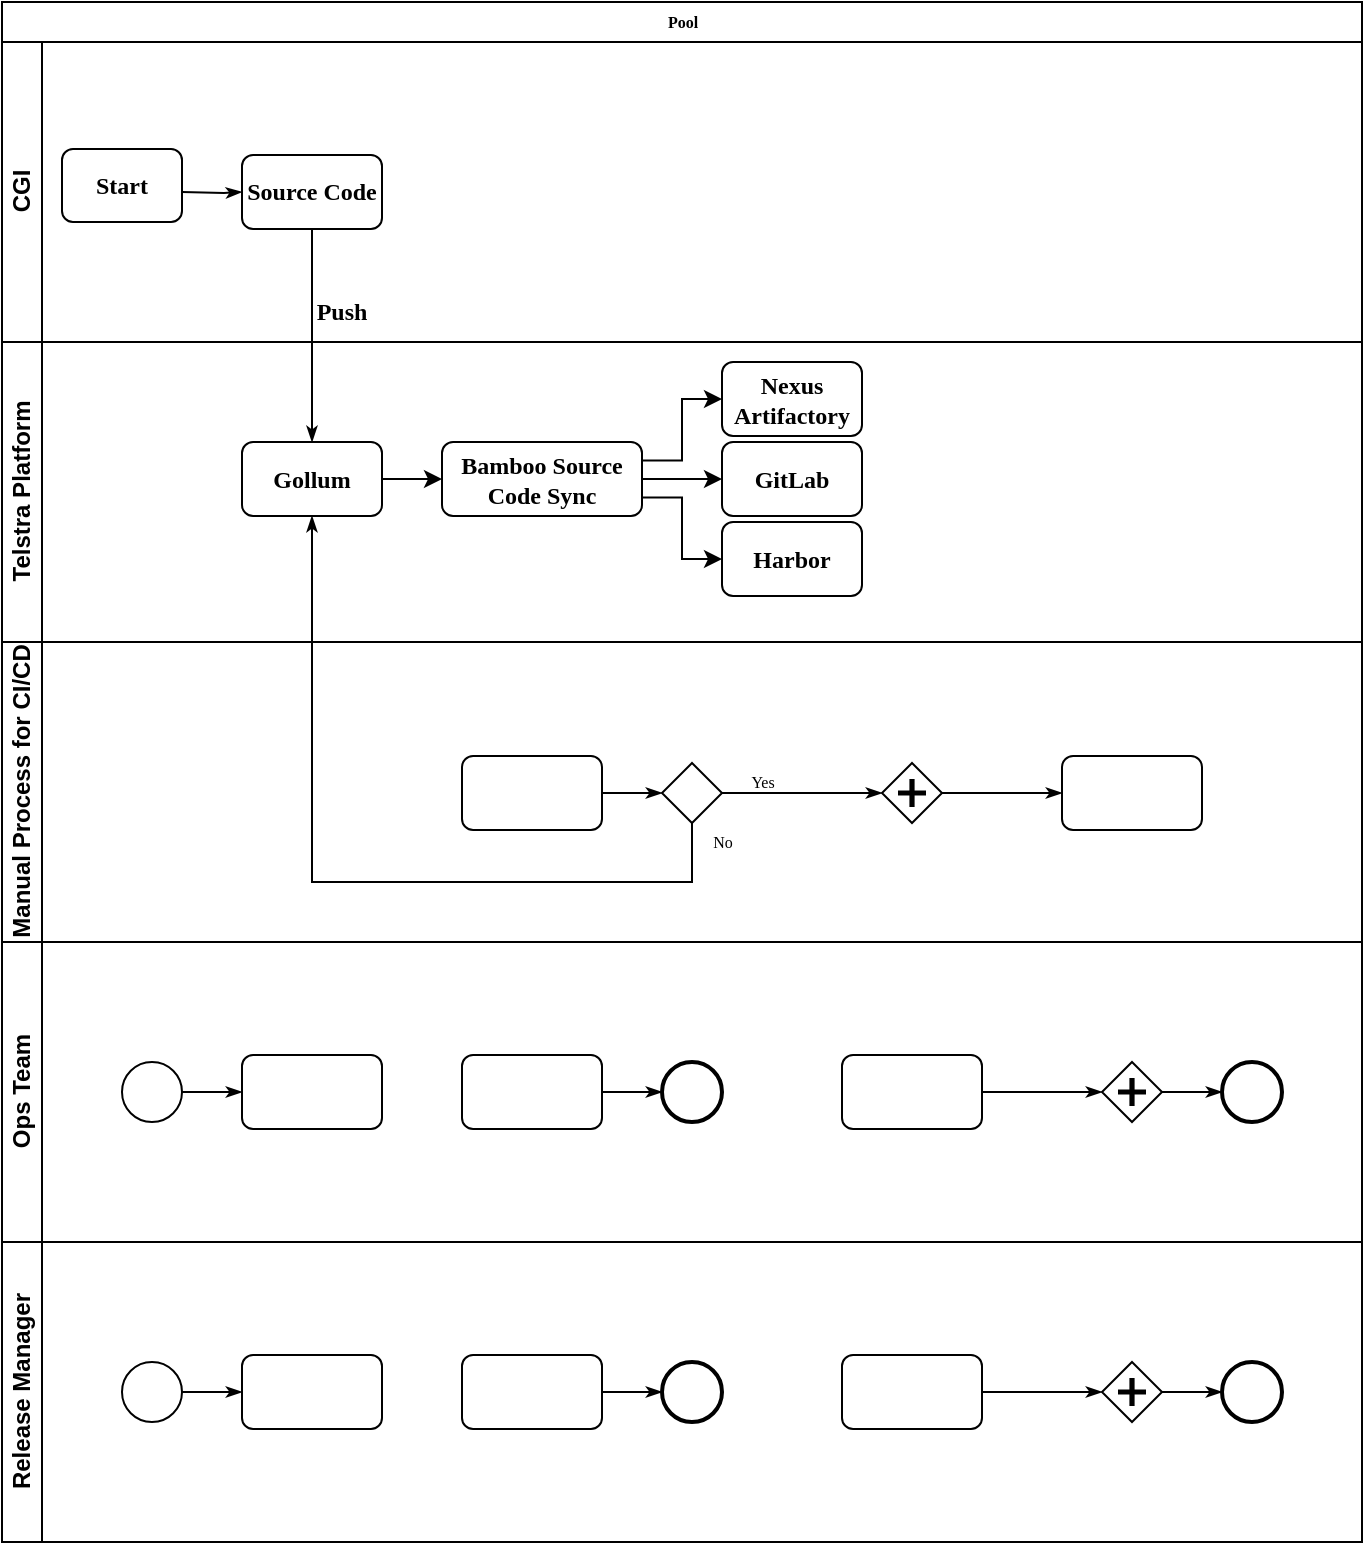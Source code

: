 <mxfile version="20.5.1" type="github">
  <diagram id="tWKk6uHT_sZjGpwcs3K3" name="Page-1">
    <mxGraphModel dx="1038" dy="571" grid="1" gridSize="10" guides="1" tooltips="1" connect="1" arrows="1" fold="1" page="1" pageScale="1" pageWidth="850" pageHeight="1100" math="0" shadow="0">
      <root>
        <mxCell id="0" />
        <mxCell id="1" parent="0" />
        <mxCell id="fKs3vi7BqhOC32A1Lkrl-1" value="Pool" style="swimlane;html=1;childLayout=stackLayout;horizontal=1;startSize=20;horizontalStack=0;rounded=0;shadow=0;labelBackgroundColor=none;strokeWidth=1;fontFamily=Verdana;fontSize=8;align=center;" parent="1" vertex="1">
          <mxGeometry x="40" y="40" width="680" height="770" as="geometry" />
        </mxCell>
        <mxCell id="fKs3vi7BqhOC32A1Lkrl-2" value="CGI" style="swimlane;html=1;startSize=20;horizontal=0;" parent="fKs3vi7BqhOC32A1Lkrl-1" vertex="1">
          <mxGeometry y="20" width="680" height="150" as="geometry" />
        </mxCell>
        <mxCell id="fKs3vi7BqhOC32A1Lkrl-3" style="edgeStyle=orthogonalEdgeStyle;rounded=0;html=1;labelBackgroundColor=none;startArrow=none;startFill=0;startSize=5;endArrow=classicThin;endFill=1;endSize=5;jettySize=auto;orthogonalLoop=1;strokeWidth=1;fontFamily=Verdana;fontSize=8" parent="fKs3vi7BqhOC32A1Lkrl-2" target="fKs3vi7BqhOC32A1Lkrl-5" edge="1">
          <mxGeometry relative="1" as="geometry">
            <mxPoint x="90" y="75" as="sourcePoint" />
          </mxGeometry>
        </mxCell>
        <mxCell id="fKs3vi7BqhOC32A1Lkrl-5" value="&lt;font style=&quot;font-size: 12px;&quot;&gt;&lt;b&gt;Source Code&lt;/b&gt;&lt;/font&gt;" style="rounded=1;whiteSpace=wrap;html=1;shadow=0;labelBackgroundColor=none;strokeWidth=1;fontFamily=Verdana;fontSize=8;align=center;" parent="fKs3vi7BqhOC32A1Lkrl-2" vertex="1">
          <mxGeometry x="120" y="56.5" width="70" height="37" as="geometry" />
        </mxCell>
        <mxCell id="jYvJ1Jp0yjeoyxlmzkTq-1" value="&lt;font face=&quot;Verdana&quot;&gt;&lt;b&gt;Start&lt;/b&gt;&lt;/font&gt;" style="rounded=1;whiteSpace=wrap;html=1;" vertex="1" parent="fKs3vi7BqhOC32A1Lkrl-2">
          <mxGeometry x="30" y="53.5" width="60" height="36.5" as="geometry" />
        </mxCell>
        <mxCell id="jYvJ1Jp0yjeoyxlmzkTq-2" value="&lt;b&gt;Push&lt;/b&gt;" style="text;html=1;strokeColor=none;fillColor=none;align=center;verticalAlign=middle;whiteSpace=wrap;rounded=0;fontFamily=Verdana;fontSize=12;" vertex="1" parent="fKs3vi7BqhOC32A1Lkrl-2">
          <mxGeometry x="140" y="120" width="60" height="30" as="geometry" />
        </mxCell>
        <mxCell id="fKs3vi7BqhOC32A1Lkrl-14" value="Telstra Platform" style="swimlane;html=1;startSize=20;horizontal=0;" parent="fKs3vi7BqhOC32A1Lkrl-1" vertex="1">
          <mxGeometry y="170" width="680" height="150" as="geometry" />
        </mxCell>
        <mxCell id="jYvJ1Jp0yjeoyxlmzkTq-12" style="edgeStyle=orthogonalEdgeStyle;rounded=0;orthogonalLoop=1;jettySize=auto;html=1;exitX=1;exitY=0.5;exitDx=0;exitDy=0;entryX=0;entryY=0.5;entryDx=0;entryDy=0;fontFamily=Verdana;fontSize=12;" edge="1" parent="fKs3vi7BqhOC32A1Lkrl-14" source="fKs3vi7BqhOC32A1Lkrl-16" target="jYvJ1Jp0yjeoyxlmzkTq-6">
          <mxGeometry relative="1" as="geometry" />
        </mxCell>
        <mxCell id="fKs3vi7BqhOC32A1Lkrl-16" value="&lt;font style=&quot;font-size: 12px;&quot;&gt;&lt;b&gt;Gollum&lt;/b&gt;&lt;/font&gt;" style="rounded=1;whiteSpace=wrap;html=1;shadow=0;labelBackgroundColor=none;strokeWidth=1;fontFamily=Verdana;fontSize=8;align=center;" parent="fKs3vi7BqhOC32A1Lkrl-14" vertex="1">
          <mxGeometry x="120" y="50.0" width="70" height="37" as="geometry" />
        </mxCell>
        <mxCell id="jYvJ1Jp0yjeoyxlmzkTq-14" style="edgeStyle=orthogonalEdgeStyle;rounded=0;orthogonalLoop=1;jettySize=auto;html=1;exitX=1;exitY=0.5;exitDx=0;exitDy=0;fontFamily=Verdana;fontSize=12;" edge="1" parent="fKs3vi7BqhOC32A1Lkrl-14" source="jYvJ1Jp0yjeoyxlmzkTq-6" target="jYvJ1Jp0yjeoyxlmzkTq-13">
          <mxGeometry relative="1" as="geometry" />
        </mxCell>
        <mxCell id="jYvJ1Jp0yjeoyxlmzkTq-19" style="edgeStyle=orthogonalEdgeStyle;rounded=0;orthogonalLoop=1;jettySize=auto;html=1;exitX=1;exitY=0.75;exitDx=0;exitDy=0;entryX=0;entryY=0.5;entryDx=0;entryDy=0;fontFamily=Verdana;fontSize=12;" edge="1" parent="fKs3vi7BqhOC32A1Lkrl-14" source="jYvJ1Jp0yjeoyxlmzkTq-6" target="jYvJ1Jp0yjeoyxlmzkTq-16">
          <mxGeometry relative="1" as="geometry" />
        </mxCell>
        <mxCell id="jYvJ1Jp0yjeoyxlmzkTq-20" style="edgeStyle=orthogonalEdgeStyle;rounded=0;orthogonalLoop=1;jettySize=auto;html=1;exitX=1;exitY=0.25;exitDx=0;exitDy=0;entryX=0;entryY=0.5;entryDx=0;entryDy=0;fontFamily=Verdana;fontSize=12;" edge="1" parent="fKs3vi7BqhOC32A1Lkrl-14" source="jYvJ1Jp0yjeoyxlmzkTq-6" target="jYvJ1Jp0yjeoyxlmzkTq-15">
          <mxGeometry relative="1" as="geometry" />
        </mxCell>
        <mxCell id="jYvJ1Jp0yjeoyxlmzkTq-6" value="&lt;font style=&quot;font-size: 12px;&quot;&gt;&lt;b&gt;Bamboo Source Code Sync&lt;/b&gt;&lt;/font&gt;" style="rounded=1;whiteSpace=wrap;html=1;shadow=0;labelBackgroundColor=none;strokeWidth=1;fontFamily=Verdana;fontSize=8;align=center;" vertex="1" parent="fKs3vi7BqhOC32A1Lkrl-14">
          <mxGeometry x="220" y="50" width="100" height="37" as="geometry" />
        </mxCell>
        <mxCell id="jYvJ1Jp0yjeoyxlmzkTq-13" value="&lt;font style=&quot;font-size: 12px;&quot;&gt;&lt;b&gt;GitLab&lt;/b&gt;&lt;/font&gt;" style="rounded=1;whiteSpace=wrap;html=1;shadow=0;labelBackgroundColor=none;strokeWidth=1;fontFamily=Verdana;fontSize=8;align=center;" vertex="1" parent="fKs3vi7BqhOC32A1Lkrl-14">
          <mxGeometry x="360" y="50.0" width="70" height="37" as="geometry" />
        </mxCell>
        <mxCell id="jYvJ1Jp0yjeoyxlmzkTq-15" value="&lt;font style=&quot;font-size: 12px;&quot;&gt;&lt;b&gt;Nexus Artifactory&lt;/b&gt;&lt;/font&gt;" style="rounded=1;whiteSpace=wrap;html=1;shadow=0;labelBackgroundColor=none;strokeWidth=1;fontFamily=Verdana;fontSize=8;align=center;" vertex="1" parent="fKs3vi7BqhOC32A1Lkrl-14">
          <mxGeometry x="360" y="10.0" width="70" height="37" as="geometry" />
        </mxCell>
        <mxCell id="jYvJ1Jp0yjeoyxlmzkTq-16" value="&lt;font style=&quot;font-size: 12px;&quot;&gt;&lt;b&gt;Harbor&lt;/b&gt;&lt;/font&gt;" style="rounded=1;whiteSpace=wrap;html=1;shadow=0;labelBackgroundColor=none;strokeWidth=1;fontFamily=Verdana;fontSize=8;align=center;" vertex="1" parent="fKs3vi7BqhOC32A1Lkrl-14">
          <mxGeometry x="360" y="90.0" width="70" height="37" as="geometry" />
        </mxCell>
        <mxCell id="fKs3vi7BqhOC32A1Lkrl-18" value="Manual Process for CI/CD" style="swimlane;html=1;startSize=20;horizontal=0;" parent="fKs3vi7BqhOC32A1Lkrl-1" vertex="1">
          <mxGeometry y="320" width="680" height="150" as="geometry" />
        </mxCell>
        <mxCell id="fKs3vi7BqhOC32A1Lkrl-19" style="edgeStyle=orthogonalEdgeStyle;rounded=0;html=1;labelBackgroundColor=none;startArrow=none;startFill=0;startSize=5;endArrow=classicThin;endFill=1;endSize=5;jettySize=auto;orthogonalLoop=1;strokeWidth=1;fontFamily=Verdana;fontSize=8;" parent="fKs3vi7BqhOC32A1Lkrl-18" source="fKs3vi7BqhOC32A1Lkrl-20" target="fKs3vi7BqhOC32A1Lkrl-22" edge="1">
          <mxGeometry relative="1" as="geometry" />
        </mxCell>
        <mxCell id="fKs3vi7BqhOC32A1Lkrl-20" value="" style="rounded=1;whiteSpace=wrap;html=1;shadow=0;labelBackgroundColor=none;strokeWidth=1;fontFamily=Verdana;fontSize=8;align=center;" parent="fKs3vi7BqhOC32A1Lkrl-18" vertex="1">
          <mxGeometry x="230" y="57.0" width="70" height="37" as="geometry" />
        </mxCell>
        <mxCell id="fKs3vi7BqhOC32A1Lkrl-21" value="Yes" style="edgeStyle=orthogonalEdgeStyle;rounded=0;html=1;entryX=0;entryY=0.5;labelBackgroundColor=none;startArrow=none;startFill=0;startSize=5;endArrow=classicThin;endFill=1;endSize=5;jettySize=auto;orthogonalLoop=1;strokeWidth=1;fontFamily=Verdana;fontSize=8" parent="fKs3vi7BqhOC32A1Lkrl-18" source="fKs3vi7BqhOC32A1Lkrl-22" target="fKs3vi7BqhOC32A1Lkrl-24" edge="1">
          <mxGeometry x="-0.501" y="6" relative="1" as="geometry">
            <mxPoint as="offset" />
          </mxGeometry>
        </mxCell>
        <mxCell id="fKs3vi7BqhOC32A1Lkrl-22" value="" style="strokeWidth=1;html=1;shape=mxgraph.flowchart.decision;whiteSpace=wrap;rounded=1;shadow=0;labelBackgroundColor=none;fontFamily=Verdana;fontSize=8;align=center;" parent="fKs3vi7BqhOC32A1Lkrl-18" vertex="1">
          <mxGeometry x="330" y="60.5" width="30" height="30" as="geometry" />
        </mxCell>
        <mxCell id="fKs3vi7BqhOC32A1Lkrl-23" style="edgeStyle=orthogonalEdgeStyle;rounded=0;html=1;labelBackgroundColor=none;startArrow=none;startFill=0;startSize=5;endArrow=classicThin;endFill=1;endSize=5;jettySize=auto;orthogonalLoop=1;strokeColor=#000000;strokeWidth=1;fontFamily=Verdana;fontSize=8;fontColor=#000000;" parent="fKs3vi7BqhOC32A1Lkrl-18" source="fKs3vi7BqhOC32A1Lkrl-24" target="fKs3vi7BqhOC32A1Lkrl-25" edge="1">
          <mxGeometry relative="1" as="geometry" />
        </mxCell>
        <mxCell id="fKs3vi7BqhOC32A1Lkrl-24" value="" style="shape=mxgraph.bpmn.shape;html=1;verticalLabelPosition=bottom;labelBackgroundColor=#ffffff;verticalAlign=top;perimeter=rhombusPerimeter;background=gateway;outline=none;symbol=parallelGw;rounded=1;shadow=0;strokeWidth=1;fontFamily=Verdana;fontSize=8;align=center;" parent="fKs3vi7BqhOC32A1Lkrl-18" vertex="1">
          <mxGeometry x="440" y="60.5" width="30" height="30" as="geometry" />
        </mxCell>
        <mxCell id="fKs3vi7BqhOC32A1Lkrl-25" value="" style="rounded=1;whiteSpace=wrap;html=1;shadow=0;labelBackgroundColor=none;strokeWidth=1;fontFamily=Verdana;fontSize=8;align=center;" parent="fKs3vi7BqhOC32A1Lkrl-18" vertex="1">
          <mxGeometry x="530" y="57" width="70" height="37" as="geometry" />
        </mxCell>
        <mxCell id="fKs3vi7BqhOC32A1Lkrl-26" style="edgeStyle=orthogonalEdgeStyle;rounded=0;html=1;labelBackgroundColor=none;startArrow=none;startFill=0;startSize=5;endArrow=classicThin;endFill=1;endSize=5;jettySize=auto;orthogonalLoop=1;strokeWidth=1;fontFamily=Verdana;fontSize=8" parent="fKs3vi7BqhOC32A1Lkrl-1" source="fKs3vi7BqhOC32A1Lkrl-5" target="fKs3vi7BqhOC32A1Lkrl-16" edge="1">
          <mxGeometry relative="1" as="geometry" />
        </mxCell>
        <mxCell id="fKs3vi7BqhOC32A1Lkrl-30" value="No" style="edgeStyle=orthogonalEdgeStyle;rounded=0;html=1;labelBackgroundColor=none;startArrow=none;startFill=0;startSize=5;endArrow=classicThin;endFill=1;endSize=5;jettySize=auto;orthogonalLoop=1;strokeWidth=1;fontFamily=Verdana;fontSize=8" parent="fKs3vi7BqhOC32A1Lkrl-1" source="fKs3vi7BqhOC32A1Lkrl-22" target="fKs3vi7BqhOC32A1Lkrl-16" edge="1">
          <mxGeometry x="-0.953" y="15" relative="1" as="geometry">
            <Array as="points">
              <mxPoint x="345" y="440" />
              <mxPoint x="155" y="440" />
            </Array>
            <mxPoint as="offset" />
          </mxGeometry>
        </mxCell>
        <mxCell id="NS4H6OkGsvqJ2kZ-mFsc-1" value="Ops Team" style="swimlane;html=1;startSize=20;horizontal=0;" parent="fKs3vi7BqhOC32A1Lkrl-1" vertex="1">
          <mxGeometry y="470" width="680" height="150" as="geometry" />
        </mxCell>
        <mxCell id="NS4H6OkGsvqJ2kZ-mFsc-2" style="edgeStyle=orthogonalEdgeStyle;rounded=0;html=1;labelBackgroundColor=none;startArrow=none;startFill=0;startSize=5;endArrow=classicThin;endFill=1;endSize=5;jettySize=auto;orthogonalLoop=1;strokeWidth=1;fontFamily=Verdana;fontSize=8" parent="NS4H6OkGsvqJ2kZ-mFsc-1" source="NS4H6OkGsvqJ2kZ-mFsc-3" target="NS4H6OkGsvqJ2kZ-mFsc-4" edge="1">
          <mxGeometry relative="1" as="geometry" />
        </mxCell>
        <mxCell id="NS4H6OkGsvqJ2kZ-mFsc-3" value="" style="ellipse;whiteSpace=wrap;html=1;rounded=0;shadow=0;labelBackgroundColor=none;strokeWidth=1;fontFamily=Verdana;fontSize=8;align=center;" parent="NS4H6OkGsvqJ2kZ-mFsc-1" vertex="1">
          <mxGeometry x="60" y="60" width="30" height="30" as="geometry" />
        </mxCell>
        <mxCell id="NS4H6OkGsvqJ2kZ-mFsc-4" value="" style="rounded=1;whiteSpace=wrap;html=1;shadow=0;labelBackgroundColor=none;strokeWidth=1;fontFamily=Verdana;fontSize=8;align=center;" parent="NS4H6OkGsvqJ2kZ-mFsc-1" vertex="1">
          <mxGeometry x="120" y="56.5" width="70" height="37" as="geometry" />
        </mxCell>
        <mxCell id="NS4H6OkGsvqJ2kZ-mFsc-5" style="edgeStyle=orthogonalEdgeStyle;rounded=0;html=1;labelBackgroundColor=none;startArrow=none;startFill=0;startSize=5;endArrow=classicThin;endFill=1;endSize=5;jettySize=auto;orthogonalLoop=1;strokeWidth=1;fontFamily=Verdana;fontSize=8" parent="NS4H6OkGsvqJ2kZ-mFsc-1" source="NS4H6OkGsvqJ2kZ-mFsc-6" target="NS4H6OkGsvqJ2kZ-mFsc-7" edge="1">
          <mxGeometry relative="1" as="geometry" />
        </mxCell>
        <mxCell id="NS4H6OkGsvqJ2kZ-mFsc-6" value="" style="rounded=1;whiteSpace=wrap;html=1;shadow=0;labelBackgroundColor=none;strokeWidth=1;fontFamily=Verdana;fontSize=8;align=center;" parent="NS4H6OkGsvqJ2kZ-mFsc-1" vertex="1">
          <mxGeometry x="230" y="56.5" width="70" height="37" as="geometry" />
        </mxCell>
        <mxCell id="NS4H6OkGsvqJ2kZ-mFsc-7" value="" style="ellipse;whiteSpace=wrap;html=1;rounded=0;shadow=0;labelBackgroundColor=none;strokeWidth=2;fontFamily=Verdana;fontSize=8;align=center;" parent="NS4H6OkGsvqJ2kZ-mFsc-1" vertex="1">
          <mxGeometry x="330" y="60" width="30" height="30" as="geometry" />
        </mxCell>
        <mxCell id="NS4H6OkGsvqJ2kZ-mFsc-8" style="edgeStyle=orthogonalEdgeStyle;rounded=0;html=1;entryX=0;entryY=0.5;labelBackgroundColor=none;startArrow=none;startFill=0;startSize=5;endArrow=classicThin;endFill=1;endSize=5;jettySize=auto;orthogonalLoop=1;strokeWidth=1;fontFamily=Verdana;fontSize=8" parent="NS4H6OkGsvqJ2kZ-mFsc-1" source="NS4H6OkGsvqJ2kZ-mFsc-9" target="NS4H6OkGsvqJ2kZ-mFsc-11" edge="1">
          <mxGeometry relative="1" as="geometry" />
        </mxCell>
        <mxCell id="NS4H6OkGsvqJ2kZ-mFsc-9" value="" style="rounded=1;whiteSpace=wrap;html=1;shadow=0;labelBackgroundColor=none;strokeWidth=1;fontFamily=Verdana;fontSize=8;align=center;" parent="NS4H6OkGsvqJ2kZ-mFsc-1" vertex="1">
          <mxGeometry x="420" y="56.5" width="70" height="37" as="geometry" />
        </mxCell>
        <mxCell id="NS4H6OkGsvqJ2kZ-mFsc-10" style="edgeStyle=orthogonalEdgeStyle;rounded=0;html=1;labelBackgroundColor=none;startArrow=none;startFill=0;startSize=5;endArrow=classicThin;endFill=1;endSize=5;jettySize=auto;orthogonalLoop=1;strokeWidth=1;fontFamily=Verdana;fontSize=8" parent="NS4H6OkGsvqJ2kZ-mFsc-1" source="NS4H6OkGsvqJ2kZ-mFsc-11" target="NS4H6OkGsvqJ2kZ-mFsc-12" edge="1">
          <mxGeometry relative="1" as="geometry" />
        </mxCell>
        <mxCell id="NS4H6OkGsvqJ2kZ-mFsc-11" value="" style="shape=mxgraph.bpmn.shape;html=1;verticalLabelPosition=bottom;labelBackgroundColor=#ffffff;verticalAlign=top;perimeter=rhombusPerimeter;background=gateway;outline=none;symbol=parallelGw;rounded=1;shadow=0;strokeWidth=1;fontFamily=Verdana;fontSize=8;align=center;" parent="NS4H6OkGsvqJ2kZ-mFsc-1" vertex="1">
          <mxGeometry x="550" y="60" width="30" height="30" as="geometry" />
        </mxCell>
        <mxCell id="NS4H6OkGsvqJ2kZ-mFsc-12" value="" style="ellipse;whiteSpace=wrap;html=1;rounded=0;shadow=0;labelBackgroundColor=none;strokeWidth=2;fontFamily=Verdana;fontSize=8;align=center;" parent="NS4H6OkGsvqJ2kZ-mFsc-1" vertex="1">
          <mxGeometry x="610" y="60" width="30" height="30" as="geometry" />
        </mxCell>
        <mxCell id="NS4H6OkGsvqJ2kZ-mFsc-13" value="Release Manager" style="swimlane;html=1;startSize=20;horizontal=0;" parent="fKs3vi7BqhOC32A1Lkrl-1" vertex="1">
          <mxGeometry y="620" width="680" height="150" as="geometry" />
        </mxCell>
        <mxCell id="NS4H6OkGsvqJ2kZ-mFsc-14" style="edgeStyle=orthogonalEdgeStyle;rounded=0;html=1;labelBackgroundColor=none;startArrow=none;startFill=0;startSize=5;endArrow=classicThin;endFill=1;endSize=5;jettySize=auto;orthogonalLoop=1;strokeWidth=1;fontFamily=Verdana;fontSize=8" parent="NS4H6OkGsvqJ2kZ-mFsc-13" source="NS4H6OkGsvqJ2kZ-mFsc-15" target="NS4H6OkGsvqJ2kZ-mFsc-16" edge="1">
          <mxGeometry relative="1" as="geometry" />
        </mxCell>
        <mxCell id="NS4H6OkGsvqJ2kZ-mFsc-15" value="" style="ellipse;whiteSpace=wrap;html=1;rounded=0;shadow=0;labelBackgroundColor=none;strokeWidth=1;fontFamily=Verdana;fontSize=8;align=center;" parent="NS4H6OkGsvqJ2kZ-mFsc-13" vertex="1">
          <mxGeometry x="60" y="60" width="30" height="30" as="geometry" />
        </mxCell>
        <mxCell id="NS4H6OkGsvqJ2kZ-mFsc-16" value="" style="rounded=1;whiteSpace=wrap;html=1;shadow=0;labelBackgroundColor=none;strokeWidth=1;fontFamily=Verdana;fontSize=8;align=center;" parent="NS4H6OkGsvqJ2kZ-mFsc-13" vertex="1">
          <mxGeometry x="120" y="56.5" width="70" height="37" as="geometry" />
        </mxCell>
        <mxCell id="NS4H6OkGsvqJ2kZ-mFsc-17" style="edgeStyle=orthogonalEdgeStyle;rounded=0;html=1;labelBackgroundColor=none;startArrow=none;startFill=0;startSize=5;endArrow=classicThin;endFill=1;endSize=5;jettySize=auto;orthogonalLoop=1;strokeWidth=1;fontFamily=Verdana;fontSize=8" parent="NS4H6OkGsvqJ2kZ-mFsc-13" source="NS4H6OkGsvqJ2kZ-mFsc-18" target="NS4H6OkGsvqJ2kZ-mFsc-19" edge="1">
          <mxGeometry relative="1" as="geometry" />
        </mxCell>
        <mxCell id="NS4H6OkGsvqJ2kZ-mFsc-18" value="" style="rounded=1;whiteSpace=wrap;html=1;shadow=0;labelBackgroundColor=none;strokeWidth=1;fontFamily=Verdana;fontSize=8;align=center;" parent="NS4H6OkGsvqJ2kZ-mFsc-13" vertex="1">
          <mxGeometry x="230" y="56.5" width="70" height="37" as="geometry" />
        </mxCell>
        <mxCell id="NS4H6OkGsvqJ2kZ-mFsc-19" value="" style="ellipse;whiteSpace=wrap;html=1;rounded=0;shadow=0;labelBackgroundColor=none;strokeWidth=2;fontFamily=Verdana;fontSize=8;align=center;" parent="NS4H6OkGsvqJ2kZ-mFsc-13" vertex="1">
          <mxGeometry x="330" y="60" width="30" height="30" as="geometry" />
        </mxCell>
        <mxCell id="NS4H6OkGsvqJ2kZ-mFsc-20" style="edgeStyle=orthogonalEdgeStyle;rounded=0;html=1;entryX=0;entryY=0.5;labelBackgroundColor=none;startArrow=none;startFill=0;startSize=5;endArrow=classicThin;endFill=1;endSize=5;jettySize=auto;orthogonalLoop=1;strokeWidth=1;fontFamily=Verdana;fontSize=8" parent="NS4H6OkGsvqJ2kZ-mFsc-13" source="NS4H6OkGsvqJ2kZ-mFsc-21" target="NS4H6OkGsvqJ2kZ-mFsc-23" edge="1">
          <mxGeometry relative="1" as="geometry" />
        </mxCell>
        <mxCell id="NS4H6OkGsvqJ2kZ-mFsc-21" value="" style="rounded=1;whiteSpace=wrap;html=1;shadow=0;labelBackgroundColor=none;strokeWidth=1;fontFamily=Verdana;fontSize=8;align=center;" parent="NS4H6OkGsvqJ2kZ-mFsc-13" vertex="1">
          <mxGeometry x="420" y="56.5" width="70" height="37" as="geometry" />
        </mxCell>
        <mxCell id="NS4H6OkGsvqJ2kZ-mFsc-22" style="edgeStyle=orthogonalEdgeStyle;rounded=0;html=1;labelBackgroundColor=none;startArrow=none;startFill=0;startSize=5;endArrow=classicThin;endFill=1;endSize=5;jettySize=auto;orthogonalLoop=1;strokeWidth=1;fontFamily=Verdana;fontSize=8" parent="NS4H6OkGsvqJ2kZ-mFsc-13" source="NS4H6OkGsvqJ2kZ-mFsc-23" target="NS4H6OkGsvqJ2kZ-mFsc-24" edge="1">
          <mxGeometry relative="1" as="geometry" />
        </mxCell>
        <mxCell id="NS4H6OkGsvqJ2kZ-mFsc-23" value="" style="shape=mxgraph.bpmn.shape;html=1;verticalLabelPosition=bottom;labelBackgroundColor=#ffffff;verticalAlign=top;perimeter=rhombusPerimeter;background=gateway;outline=none;symbol=parallelGw;rounded=1;shadow=0;strokeWidth=1;fontFamily=Verdana;fontSize=8;align=center;" parent="NS4H6OkGsvqJ2kZ-mFsc-13" vertex="1">
          <mxGeometry x="550" y="60" width="30" height="30" as="geometry" />
        </mxCell>
        <mxCell id="NS4H6OkGsvqJ2kZ-mFsc-24" value="" style="ellipse;whiteSpace=wrap;html=1;rounded=0;shadow=0;labelBackgroundColor=none;strokeWidth=2;fontFamily=Verdana;fontSize=8;align=center;" parent="NS4H6OkGsvqJ2kZ-mFsc-13" vertex="1">
          <mxGeometry x="610" y="60" width="30" height="30" as="geometry" />
        </mxCell>
      </root>
    </mxGraphModel>
  </diagram>
</mxfile>
